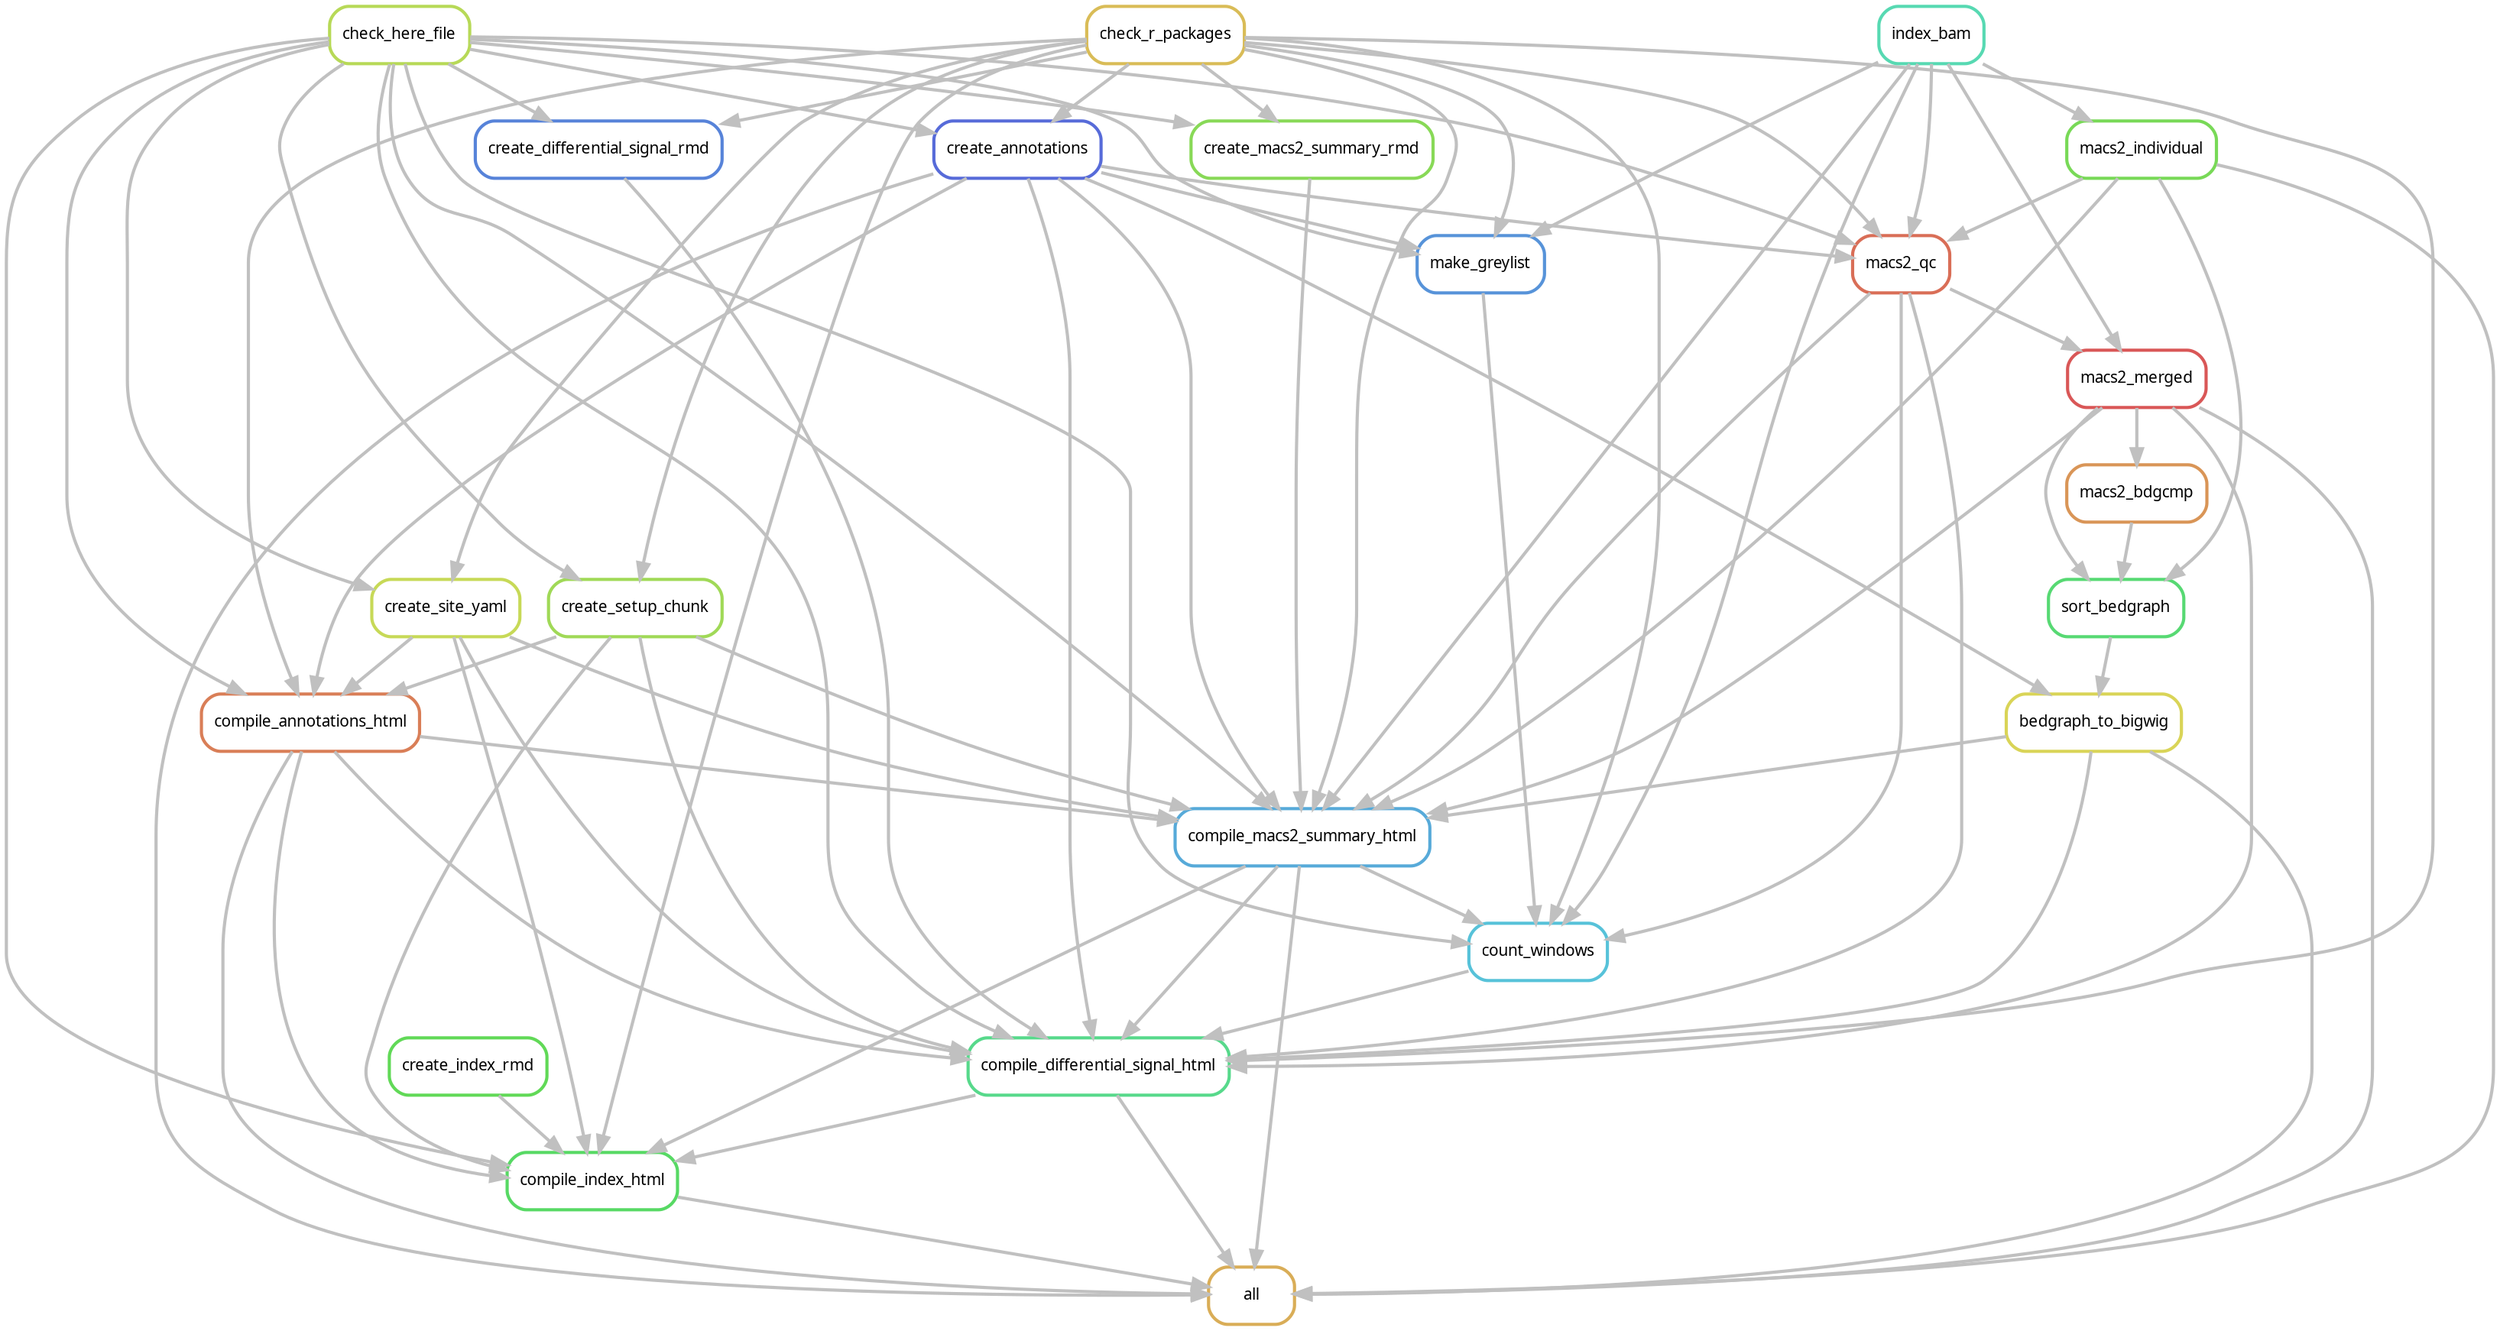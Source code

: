 digraph snakemake_dag {
    graph[bgcolor=white, margin=0];
    node[shape=box, style=rounded, fontname=sans,                 fontsize=10, penwidth=2];
    edge[penwidth=2, color=grey];
	0[label = "all", color = "0.11 0.6 0.85", style="rounded"];
	1[label = "compile_annotations_html", color = "0.05 0.6 0.85", style="rounded"];
	2[label = "check_r_packages", color = "0.13 0.6 0.85", style="rounded"];
	3[label = "check_here_file", color = "0.21 0.6 0.85", style="rounded"];
	4[label = "create_annotations", color = "0.64 0.6 0.85", style="rounded"];
	5[label = "create_setup_chunk", color = "0.24 0.6 0.85", style="rounded"];
	6[label = "create_site_yaml", color = "0.19 0.6 0.85", style="rounded"];
	7[label = "compile_macs2_summary_html", color = "0.56 0.6 0.85", style="rounded"];
	8[label = "index_bam", color = "0.45 0.6 0.85", style="rounded"];
	9[label = "bedgraph_to_bigwig", color = "0.16 0.6 0.85", style="rounded"];
	10[label = "sort_bedgraph", color = "0.37 0.6 0.85", style="rounded"];
	11[label = "macs2_merged", color = "0.00 0.6 0.85", style="rounded"];
	12[label = "macs2_qc", color = "0.03 0.6 0.85", style="rounded"];
	13[label = "macs2_individual", color = "0.29 0.6 0.85", style="rounded"];
	14[label = "create_macs2_summary_rmd", color = "0.27 0.6 0.85", style="rounded"];
	15[label = "compile_differential_signal_html", color = "0.40 0.6 0.85", style="rounded"];
	16[label = "create_differential_signal_rmd", color = "0.61 0.6 0.85", style="rounded"];
	17[label = "count_windows", color = "0.53 0.6 0.85", style="rounded"];
	18[label = "make_greylist", color = "0.59 0.6 0.85", style="rounded"];
	19[label = "compile_index_html", color = "0.35 0.6 0.85", style="rounded"];
	20[label = "create_index_rmd", color = "0.32 0.6 0.85", style="rounded"];
	21[label = "macs2_bdgcmp", color = "0.08 0.6 0.85", style="rounded"];
	13 -> 0
	19 -> 0
	11 -> 0
	1 -> 0
	7 -> 0
	15 -> 0
	9 -> 0
	4 -> 0
	3 -> 1
	5 -> 1
	2 -> 1
	6 -> 1
	4 -> 1
	2 -> 4
	3 -> 4
	2 -> 5
	3 -> 5
	2 -> 6
	3 -> 6
	14 -> 7
	13 -> 7
	8 -> 7
	3 -> 7
	11 -> 7
	12 -> 7
	1 -> 7
	5 -> 7
	2 -> 7
	9 -> 7
	6 -> 7
	4 -> 7
	10 -> 9
	4 -> 9
	21 -> 10
	13 -> 10
	11 -> 10
	12 -> 11
	8 -> 11
	13 -> 12
	8 -> 12
	3 -> 12
	2 -> 12
	4 -> 12
	8 -> 13
	2 -> 14
	3 -> 14
	3 -> 15
	11 -> 15
	17 -> 15
	12 -> 15
	1 -> 15
	7 -> 15
	16 -> 15
	5 -> 15
	2 -> 15
	9 -> 15
	6 -> 15
	4 -> 15
	2 -> 16
	3 -> 16
	8 -> 17
	3 -> 17
	12 -> 17
	7 -> 17
	18 -> 17
	2 -> 17
	2 -> 18
	8 -> 18
	3 -> 18
	4 -> 18
	20 -> 19
	3 -> 19
	5 -> 19
	1 -> 19
	7 -> 19
	15 -> 19
	2 -> 19
	6 -> 19
	11 -> 21
}            
